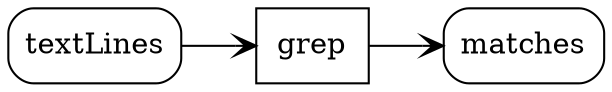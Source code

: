 # Generated with Dreitafel
# https://github.com/mknecht/dreitafel

digraph "My first diagram" {

# horizontal layout
rankdir=LR;
splines=ortho;
nodesep=0.8;
arrowhead=vee;

# Actors
grep[shape=box];

# Storages
textLines[shape=box,style=rounded];
matches[shape=box,style=rounded];

# Accesses
textLines -> grep [arrowhead=vee];
grep -> matches  [arrowhead=vee];
} // end digraph

